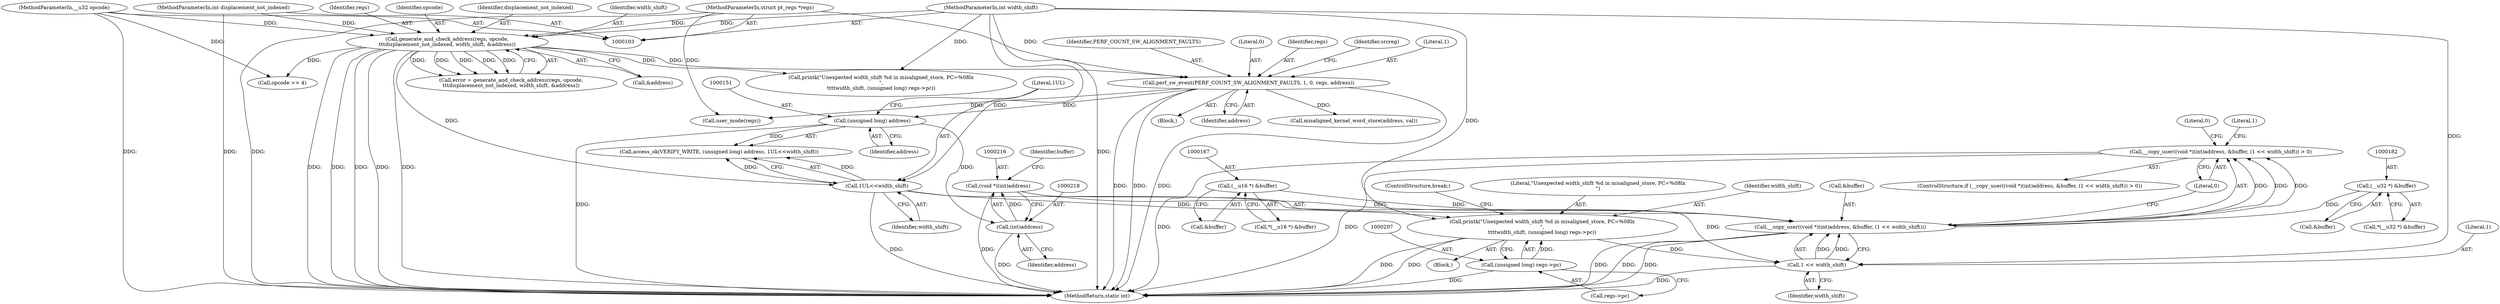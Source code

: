 digraph "1_linux_a8b0ca17b80e92faab46ee7179ba9e99ccb61233_27@API" {
"1000213" [label="(Call,__copy_user((void *)(int)address, &buffer, (1 << width_shift)) > 0)"];
"1000214" [label="(Call,__copy_user((void *)(int)address, &buffer, (1 << width_shift)))"];
"1000215" [label="(Call,(void *)(int)address)"];
"1000217" [label="(Call,(int)address)"];
"1000150" [label="(Call,(unsigned long) address)"];
"1000128" [label="(Call,perf_sw_event(PERF_COUNT_SW_ALIGNMENT_FAULTS, 1, 0, regs, address))"];
"1000114" [label="(Call,generate_and_check_address(regs, opcode,\n\t\t\tdisplacement_not_indexed, width_shift, &address))"];
"1000104" [label="(MethodParameterIn,struct pt_regs *regs)"];
"1000105" [label="(MethodParameterIn,__u32 opcode)"];
"1000106" [label="(MethodParameterIn,int displacement_not_indexed)"];
"1000107" [label="(MethodParameterIn,int width_shift)"];
"1000166" [label="(Call,(__u16 *) &buffer)"];
"1000181" [label="(Call,(__u32 *) &buffer)"];
"1000222" [label="(Call,1 << width_shift)"];
"1000153" [label="(Call,1UL<<width_shift)"];
"1000203" [label="(Call,printk(\"Unexpected width_shift %d in misaligned_store, PC=%08lx\n\",\n\t\t\t\twidth_shift, (unsigned long) regs->pc))"];
"1000206" [label="(Call,(unsigned long) regs->pc)"];
"1000129" [label="(Identifier,PERF_COUNT_SW_ALIGNMENT_FAULTS)"];
"1000105" [label="(MethodParameterIn,__u32 opcode)"];
"1000211" [label="(ControlStructure,break;)"];
"1000112" [label="(Call,error = generate_and_check_address(regs, opcode,\n\t\t\tdisplacement_not_indexed, width_shift, &address))"];
"1000263" [label="(Literal,0)"];
"1000219" [label="(Identifier,address)"];
"1000104" [label="(MethodParameterIn,struct pt_regs *regs)"];
"1000115" [label="(Identifier,regs)"];
"1000131" [label="(Literal,0)"];
"1000108" [label="(Block,)"];
"1000150" [label="(Call,(unsigned long) address)"];
"1000116" [label="(Identifier,opcode)"];
"1000152" [label="(Identifier,address)"];
"1000128" [label="(Call,perf_sw_event(PERF_COUNT_SW_ALIGNMENT_FAULTS, 1, 0, regs, address))"];
"1000222" [label="(Call,1 << width_shift)"];
"1000166" [label="(Call,(__u16 *) &buffer)"];
"1000221" [label="(Identifier,buffer)"];
"1000133" [label="(Identifier,address)"];
"1000119" [label="(Call,&address)"];
"1000180" [label="(Call,*(__u32 *) &buffer)"];
"1000224" [label="(Identifier,width_shift)"];
"1000212" [label="(ControlStructure,if (__copy_user((void *)(int)address, &buffer, (1 << width_shift)) > 0))"];
"1000142" [label="(Call,user_mode(regs))"];
"1000153" [label="(Call,1UL<<width_shift)"];
"1000165" [label="(Call,*(__u16 *) &buffer)"];
"1000204" [label="(Literal,\"Unexpected width_shift %d in misaligned_store, PC=%08lx\n\")"];
"1000208" [label="(Call,regs->pc)"];
"1000206" [label="(Call,(unsigned long) regs->pc)"];
"1000132" [label="(Identifier,regs)"];
"1000205" [label="(Identifier,width_shift)"];
"1000135" [label="(Identifier,srcreg)"];
"1000117" [label="(Identifier,displacement_not_indexed)"];
"1000214" [label="(Call,__copy_user((void *)(int)address, &buffer, (1 << width_shift)))"];
"1000215" [label="(Call,(void *)(int)address)"];
"1000148" [label="(Call,access_ok(VERIFY_WRITE, (unsigned long) address, 1UL<<width_shift))"];
"1000220" [label="(Call,&buffer)"];
"1000183" [label="(Call,&buffer)"];
"1000137" [label="(Call,opcode >> 4)"];
"1000203" [label="(Call,printk(\"Unexpected width_shift %d in misaligned_store, PC=%08lx\n\",\n\t\t\t\twidth_shift, (unsigned long) regs->pc))"];
"1000155" [label="(Identifier,width_shift)"];
"1000213" [label="(Call,__copy_user((void *)(int)address, &buffer, (1 << width_shift)) > 0)"];
"1000181" [label="(Call,(__u32 *) &buffer)"];
"1000162" [label="(Block,)"];
"1000244" [label="(Call,misaligned_kernel_word_store(address, val))"];
"1000225" [label="(Literal,0)"];
"1000223" [label="(Literal,1)"];
"1000168" [label="(Call,&buffer)"];
"1000253" [label="(Call,printk(\"Unexpected width_shift %d in misaligned_store, PC=%08lx\n\",\n\t\t\t\twidth_shift, (unsigned long) regs->pc))"];
"1000264" [label="(MethodReturn,static int)"];
"1000154" [label="(Literal,1UL)"];
"1000114" [label="(Call,generate_and_check_address(regs, opcode,\n\t\t\tdisplacement_not_indexed, width_shift, &address))"];
"1000229" [label="(Literal,1)"];
"1000107" [label="(MethodParameterIn,int width_shift)"];
"1000118" [label="(Identifier,width_shift)"];
"1000106" [label="(MethodParameterIn,int displacement_not_indexed)"];
"1000130" [label="(Literal,1)"];
"1000217" [label="(Call,(int)address)"];
"1000213" -> "1000212"  [label="AST: "];
"1000213" -> "1000225"  [label="CFG: "];
"1000214" -> "1000213"  [label="AST: "];
"1000225" -> "1000213"  [label="AST: "];
"1000229" -> "1000213"  [label="CFG: "];
"1000263" -> "1000213"  [label="CFG: "];
"1000213" -> "1000264"  [label="DDG: "];
"1000213" -> "1000264"  [label="DDG: "];
"1000214" -> "1000213"  [label="DDG: "];
"1000214" -> "1000213"  [label="DDG: "];
"1000214" -> "1000213"  [label="DDG: "];
"1000214" -> "1000222"  [label="CFG: "];
"1000215" -> "1000214"  [label="AST: "];
"1000220" -> "1000214"  [label="AST: "];
"1000222" -> "1000214"  [label="AST: "];
"1000225" -> "1000214"  [label="CFG: "];
"1000214" -> "1000264"  [label="DDG: "];
"1000214" -> "1000264"  [label="DDG: "];
"1000214" -> "1000264"  [label="DDG: "];
"1000215" -> "1000214"  [label="DDG: "];
"1000166" -> "1000214"  [label="DDG: "];
"1000181" -> "1000214"  [label="DDG: "];
"1000222" -> "1000214"  [label="DDG: "];
"1000222" -> "1000214"  [label="DDG: "];
"1000215" -> "1000217"  [label="CFG: "];
"1000216" -> "1000215"  [label="AST: "];
"1000217" -> "1000215"  [label="AST: "];
"1000221" -> "1000215"  [label="CFG: "];
"1000215" -> "1000264"  [label="DDG: "];
"1000217" -> "1000215"  [label="DDG: "];
"1000217" -> "1000219"  [label="CFG: "];
"1000218" -> "1000217"  [label="AST: "];
"1000219" -> "1000217"  [label="AST: "];
"1000217" -> "1000264"  [label="DDG: "];
"1000150" -> "1000217"  [label="DDG: "];
"1000150" -> "1000148"  [label="AST: "];
"1000150" -> "1000152"  [label="CFG: "];
"1000151" -> "1000150"  [label="AST: "];
"1000152" -> "1000150"  [label="AST: "];
"1000154" -> "1000150"  [label="CFG: "];
"1000150" -> "1000264"  [label="DDG: "];
"1000150" -> "1000148"  [label="DDG: "];
"1000128" -> "1000150"  [label="DDG: "];
"1000128" -> "1000108"  [label="AST: "];
"1000128" -> "1000133"  [label="CFG: "];
"1000129" -> "1000128"  [label="AST: "];
"1000130" -> "1000128"  [label="AST: "];
"1000131" -> "1000128"  [label="AST: "];
"1000132" -> "1000128"  [label="AST: "];
"1000133" -> "1000128"  [label="AST: "];
"1000135" -> "1000128"  [label="CFG: "];
"1000128" -> "1000264"  [label="DDG: "];
"1000128" -> "1000264"  [label="DDG: "];
"1000128" -> "1000264"  [label="DDG: "];
"1000114" -> "1000128"  [label="DDG: "];
"1000104" -> "1000128"  [label="DDG: "];
"1000128" -> "1000142"  [label="DDG: "];
"1000128" -> "1000244"  [label="DDG: "];
"1000114" -> "1000112"  [label="AST: "];
"1000114" -> "1000119"  [label="CFG: "];
"1000115" -> "1000114"  [label="AST: "];
"1000116" -> "1000114"  [label="AST: "];
"1000117" -> "1000114"  [label="AST: "];
"1000118" -> "1000114"  [label="AST: "];
"1000119" -> "1000114"  [label="AST: "];
"1000112" -> "1000114"  [label="CFG: "];
"1000114" -> "1000264"  [label="DDG: "];
"1000114" -> "1000264"  [label="DDG: "];
"1000114" -> "1000264"  [label="DDG: "];
"1000114" -> "1000264"  [label="DDG: "];
"1000114" -> "1000264"  [label="DDG: "];
"1000114" -> "1000112"  [label="DDG: "];
"1000114" -> "1000112"  [label="DDG: "];
"1000114" -> "1000112"  [label="DDG: "];
"1000114" -> "1000112"  [label="DDG: "];
"1000114" -> "1000112"  [label="DDG: "];
"1000104" -> "1000114"  [label="DDG: "];
"1000105" -> "1000114"  [label="DDG: "];
"1000106" -> "1000114"  [label="DDG: "];
"1000107" -> "1000114"  [label="DDG: "];
"1000114" -> "1000137"  [label="DDG: "];
"1000114" -> "1000153"  [label="DDG: "];
"1000114" -> "1000253"  [label="DDG: "];
"1000104" -> "1000103"  [label="AST: "];
"1000104" -> "1000264"  [label="DDG: "];
"1000104" -> "1000142"  [label="DDG: "];
"1000105" -> "1000103"  [label="AST: "];
"1000105" -> "1000264"  [label="DDG: "];
"1000105" -> "1000137"  [label="DDG: "];
"1000106" -> "1000103"  [label="AST: "];
"1000106" -> "1000264"  [label="DDG: "];
"1000107" -> "1000103"  [label="AST: "];
"1000107" -> "1000264"  [label="DDG: "];
"1000107" -> "1000153"  [label="DDG: "];
"1000107" -> "1000203"  [label="DDG: "];
"1000107" -> "1000222"  [label="DDG: "];
"1000107" -> "1000253"  [label="DDG: "];
"1000166" -> "1000165"  [label="AST: "];
"1000166" -> "1000168"  [label="CFG: "];
"1000167" -> "1000166"  [label="AST: "];
"1000168" -> "1000166"  [label="AST: "];
"1000165" -> "1000166"  [label="CFG: "];
"1000181" -> "1000180"  [label="AST: "];
"1000181" -> "1000183"  [label="CFG: "];
"1000182" -> "1000181"  [label="AST: "];
"1000183" -> "1000181"  [label="AST: "];
"1000180" -> "1000181"  [label="CFG: "];
"1000222" -> "1000224"  [label="CFG: "];
"1000223" -> "1000222"  [label="AST: "];
"1000224" -> "1000222"  [label="AST: "];
"1000222" -> "1000264"  [label="DDG: "];
"1000153" -> "1000222"  [label="DDG: "];
"1000203" -> "1000222"  [label="DDG: "];
"1000153" -> "1000148"  [label="AST: "];
"1000153" -> "1000155"  [label="CFG: "];
"1000154" -> "1000153"  [label="AST: "];
"1000155" -> "1000153"  [label="AST: "];
"1000148" -> "1000153"  [label="CFG: "];
"1000153" -> "1000264"  [label="DDG: "];
"1000153" -> "1000148"  [label="DDG: "];
"1000153" -> "1000148"  [label="DDG: "];
"1000153" -> "1000203"  [label="DDG: "];
"1000203" -> "1000162"  [label="AST: "];
"1000203" -> "1000206"  [label="CFG: "];
"1000204" -> "1000203"  [label="AST: "];
"1000205" -> "1000203"  [label="AST: "];
"1000206" -> "1000203"  [label="AST: "];
"1000211" -> "1000203"  [label="CFG: "];
"1000203" -> "1000264"  [label="DDG: "];
"1000203" -> "1000264"  [label="DDG: "];
"1000206" -> "1000203"  [label="DDG: "];
"1000206" -> "1000208"  [label="CFG: "];
"1000207" -> "1000206"  [label="AST: "];
"1000208" -> "1000206"  [label="AST: "];
"1000206" -> "1000264"  [label="DDG: "];
}
